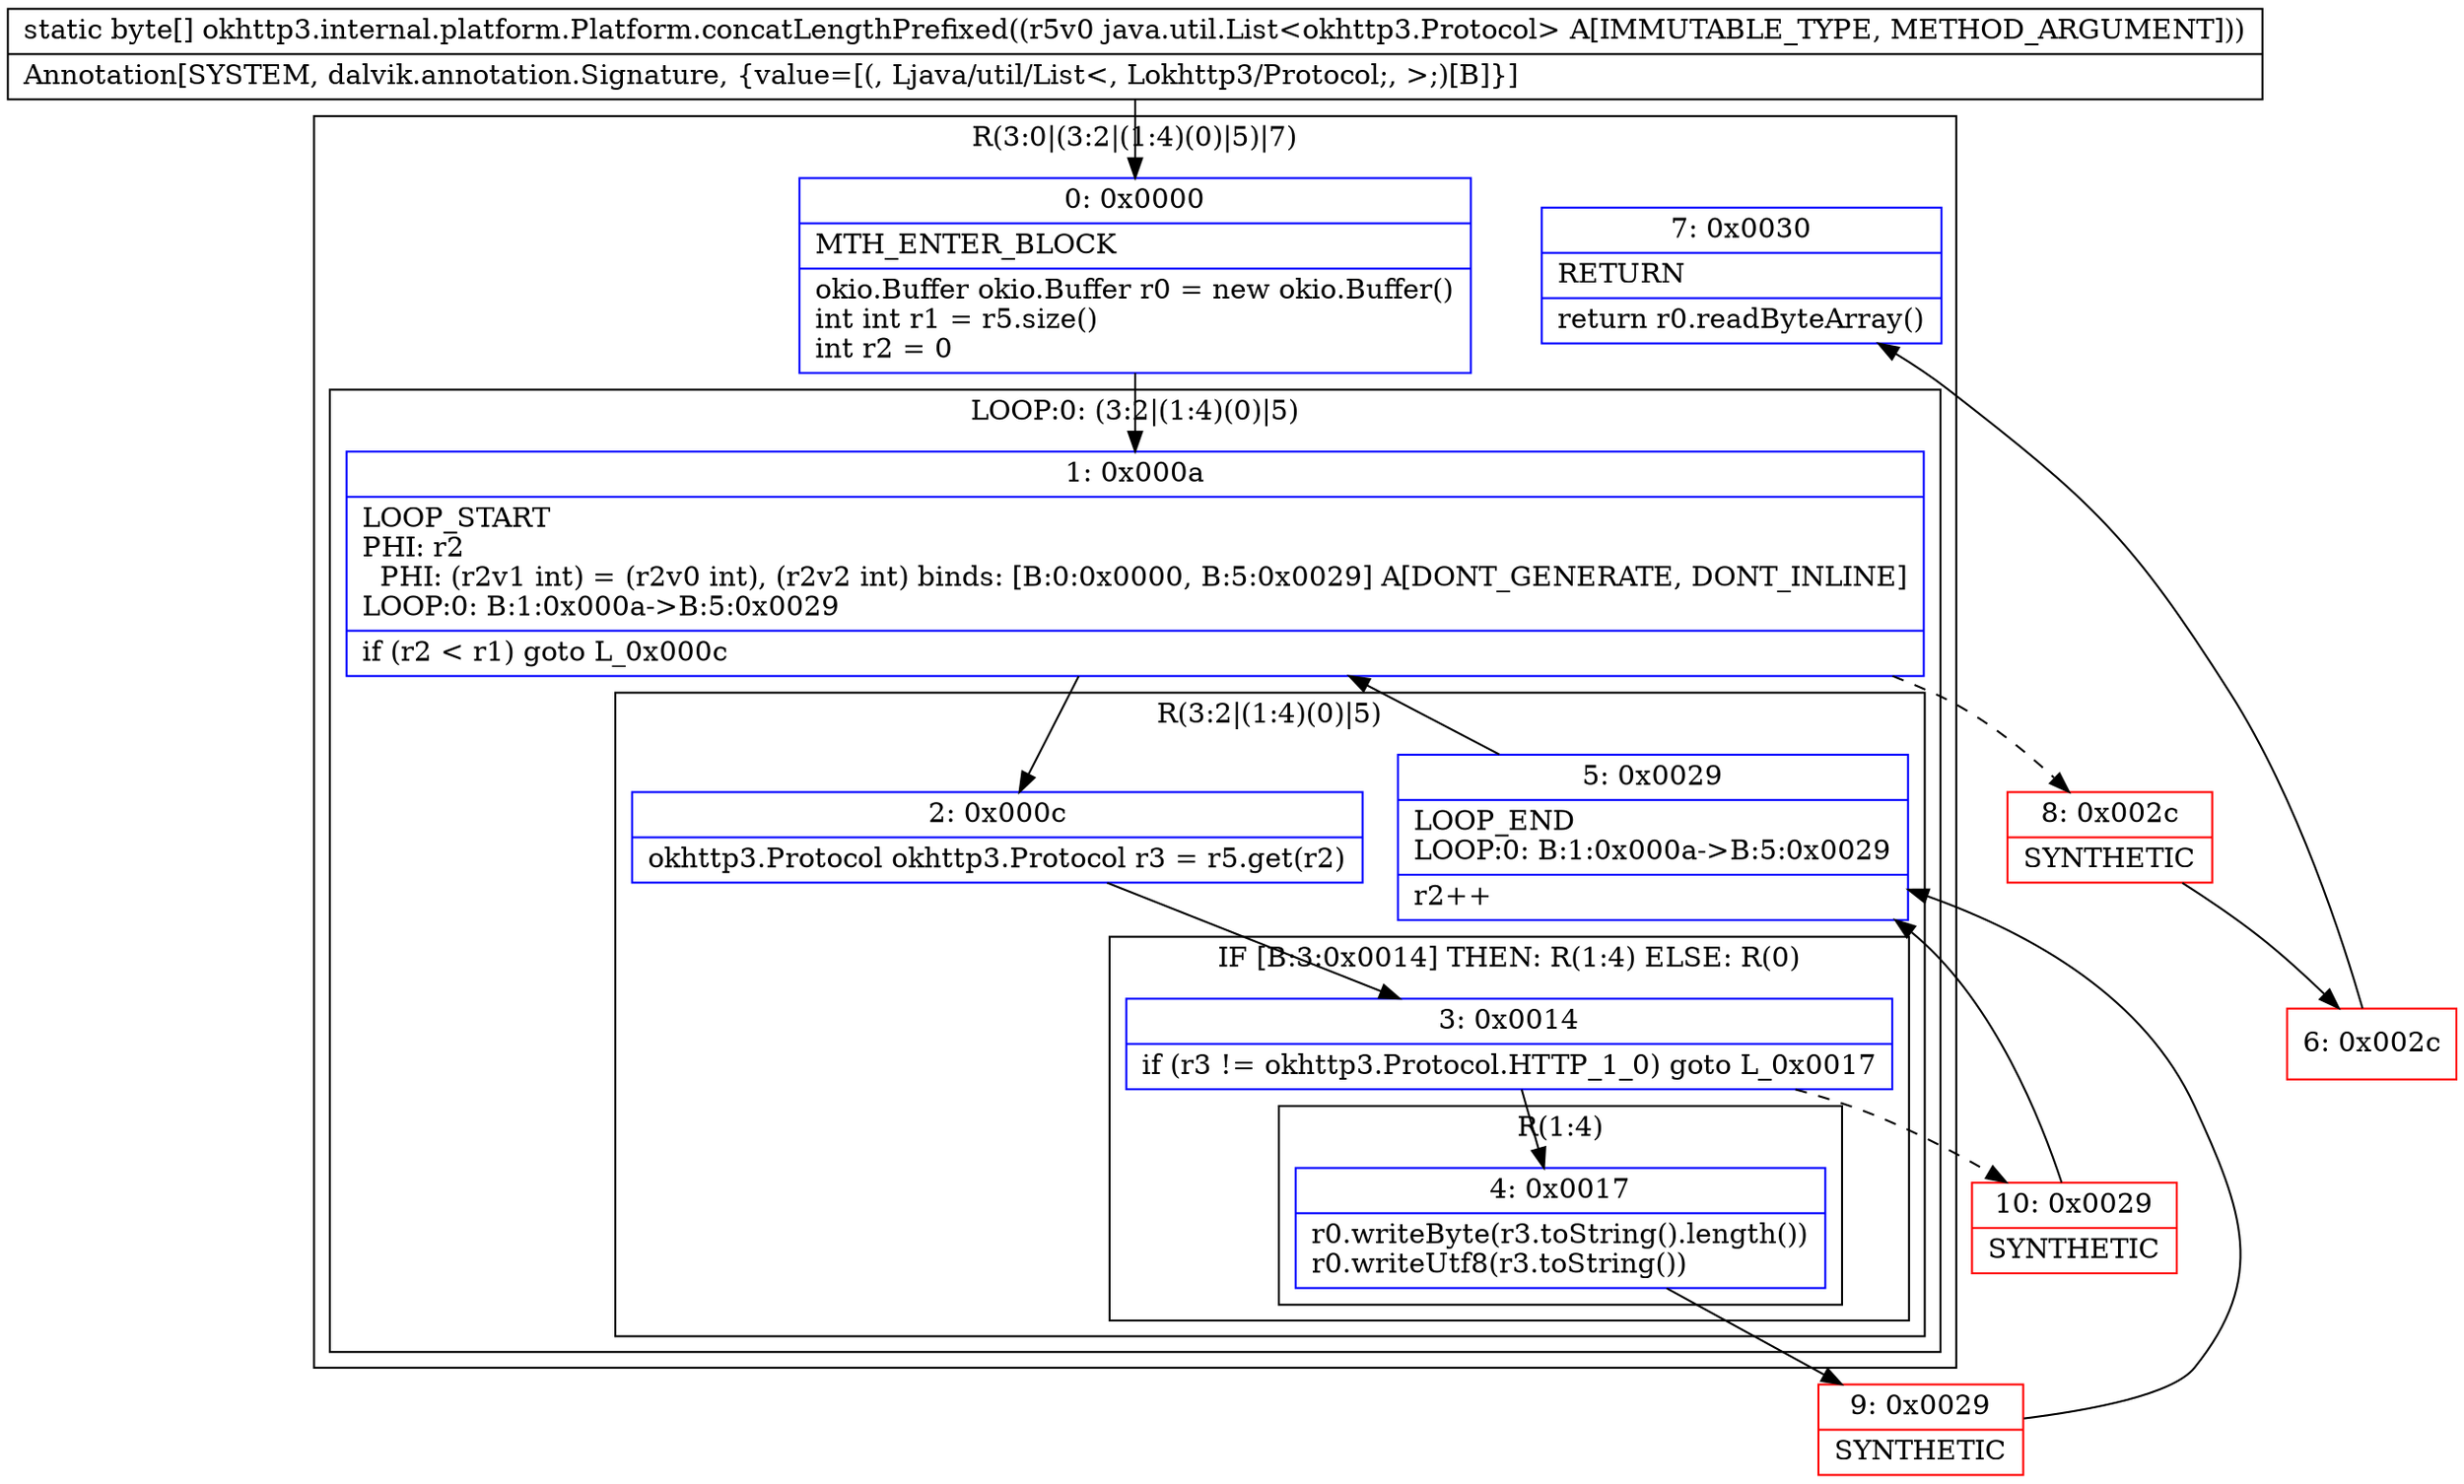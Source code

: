 digraph "CFG forokhttp3.internal.platform.Platform.concatLengthPrefixed(Ljava\/util\/List;)[B" {
subgraph cluster_Region_690556060 {
label = "R(3:0|(3:2|(1:4)(0)|5)|7)";
node [shape=record,color=blue];
Node_0 [shape=record,label="{0\:\ 0x0000|MTH_ENTER_BLOCK\l|okio.Buffer okio.Buffer r0 = new okio.Buffer()\lint int r1 = r5.size()\lint r2 = 0\l}"];
subgraph cluster_LoopRegion_1178278048 {
label = "LOOP:0: (3:2|(1:4)(0)|5)";
node [shape=record,color=blue];
Node_1 [shape=record,label="{1\:\ 0x000a|LOOP_START\lPHI: r2 \l  PHI: (r2v1 int) = (r2v0 int), (r2v2 int) binds: [B:0:0x0000, B:5:0x0029] A[DONT_GENERATE, DONT_INLINE]\lLOOP:0: B:1:0x000a\-\>B:5:0x0029\l|if (r2 \< r1) goto L_0x000c\l}"];
subgraph cluster_Region_842863790 {
label = "R(3:2|(1:4)(0)|5)";
node [shape=record,color=blue];
Node_2 [shape=record,label="{2\:\ 0x000c|okhttp3.Protocol okhttp3.Protocol r3 = r5.get(r2)\l}"];
subgraph cluster_IfRegion_1393664921 {
label = "IF [B:3:0x0014] THEN: R(1:4) ELSE: R(0)";
node [shape=record,color=blue];
Node_3 [shape=record,label="{3\:\ 0x0014|if (r3 != okhttp3.Protocol.HTTP_1_0) goto L_0x0017\l}"];
subgraph cluster_Region_956450491 {
label = "R(1:4)";
node [shape=record,color=blue];
Node_4 [shape=record,label="{4\:\ 0x0017|r0.writeByte(r3.toString().length())\lr0.writeUtf8(r3.toString())\l}"];
}
subgraph cluster_Region_295766949 {
label = "R(0)";
node [shape=record,color=blue];
}
}
Node_5 [shape=record,label="{5\:\ 0x0029|LOOP_END\lLOOP:0: B:1:0x000a\-\>B:5:0x0029\l|r2++\l}"];
}
}
Node_7 [shape=record,label="{7\:\ 0x0030|RETURN\l|return r0.readByteArray()\l}"];
}
Node_6 [shape=record,color=red,label="{6\:\ 0x002c}"];
Node_8 [shape=record,color=red,label="{8\:\ 0x002c|SYNTHETIC\l}"];
Node_9 [shape=record,color=red,label="{9\:\ 0x0029|SYNTHETIC\l}"];
Node_10 [shape=record,color=red,label="{10\:\ 0x0029|SYNTHETIC\l}"];
MethodNode[shape=record,label="{static byte[] okhttp3.internal.platform.Platform.concatLengthPrefixed((r5v0 java.util.List\<okhttp3.Protocol\> A[IMMUTABLE_TYPE, METHOD_ARGUMENT]))  | Annotation[SYSTEM, dalvik.annotation.Signature, \{value=[(, Ljava\/util\/List\<, Lokhttp3\/Protocol;, \>;)[B]\}]\l}"];
MethodNode -> Node_0;
Node_0 -> Node_1;
Node_1 -> Node_2;
Node_1 -> Node_8[style=dashed];
Node_2 -> Node_3;
Node_3 -> Node_4;
Node_3 -> Node_10[style=dashed];
Node_4 -> Node_9;
Node_5 -> Node_1;
Node_6 -> Node_7;
Node_8 -> Node_6;
Node_9 -> Node_5;
Node_10 -> Node_5;
}

